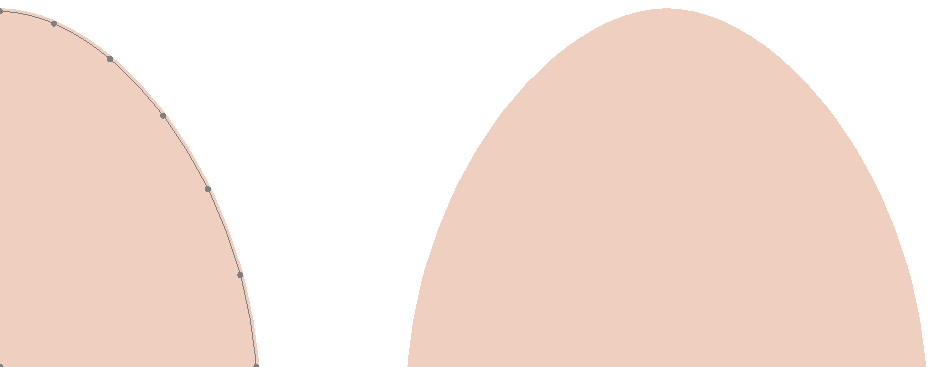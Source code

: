 \documentclass{standalone}
\usepackage{luamplib}
\begin{document}
\mplibtextextlabel{enable}
\begin{mplibcode}
beginfig(1);

path egg; 
egg = for t=-180 step 15 until 180 - eps:
        (0.78 cosd(1/4 t) * sind(t), -cosd(t)) ..
    endfor cycle;
egg := egg scaled 128;

fill egg withpen pencircle scaled 2 withcolor 3/4[1/4[red, green], white];
picture P; P = currentpicture;
drawoptions(withpen pencircle scaled 1/4 withcolor 1/2);
draw egg; draw origin withpen pencircle scaled 2;
for t=1 upto length egg: draw point t of egg withpen pencircle scaled 2; endfor
drawoptions();

draw P shifted 240 right;

endfig;
\end{mplibcode}
\end{document}

